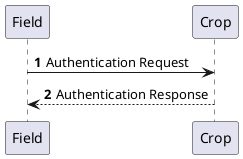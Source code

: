 @startuml
'https://plantuml.com/sequence-diagram

autonumber

Field -> Crop: Authentication Request
Crop --> Field: Authentication Response

@enduml